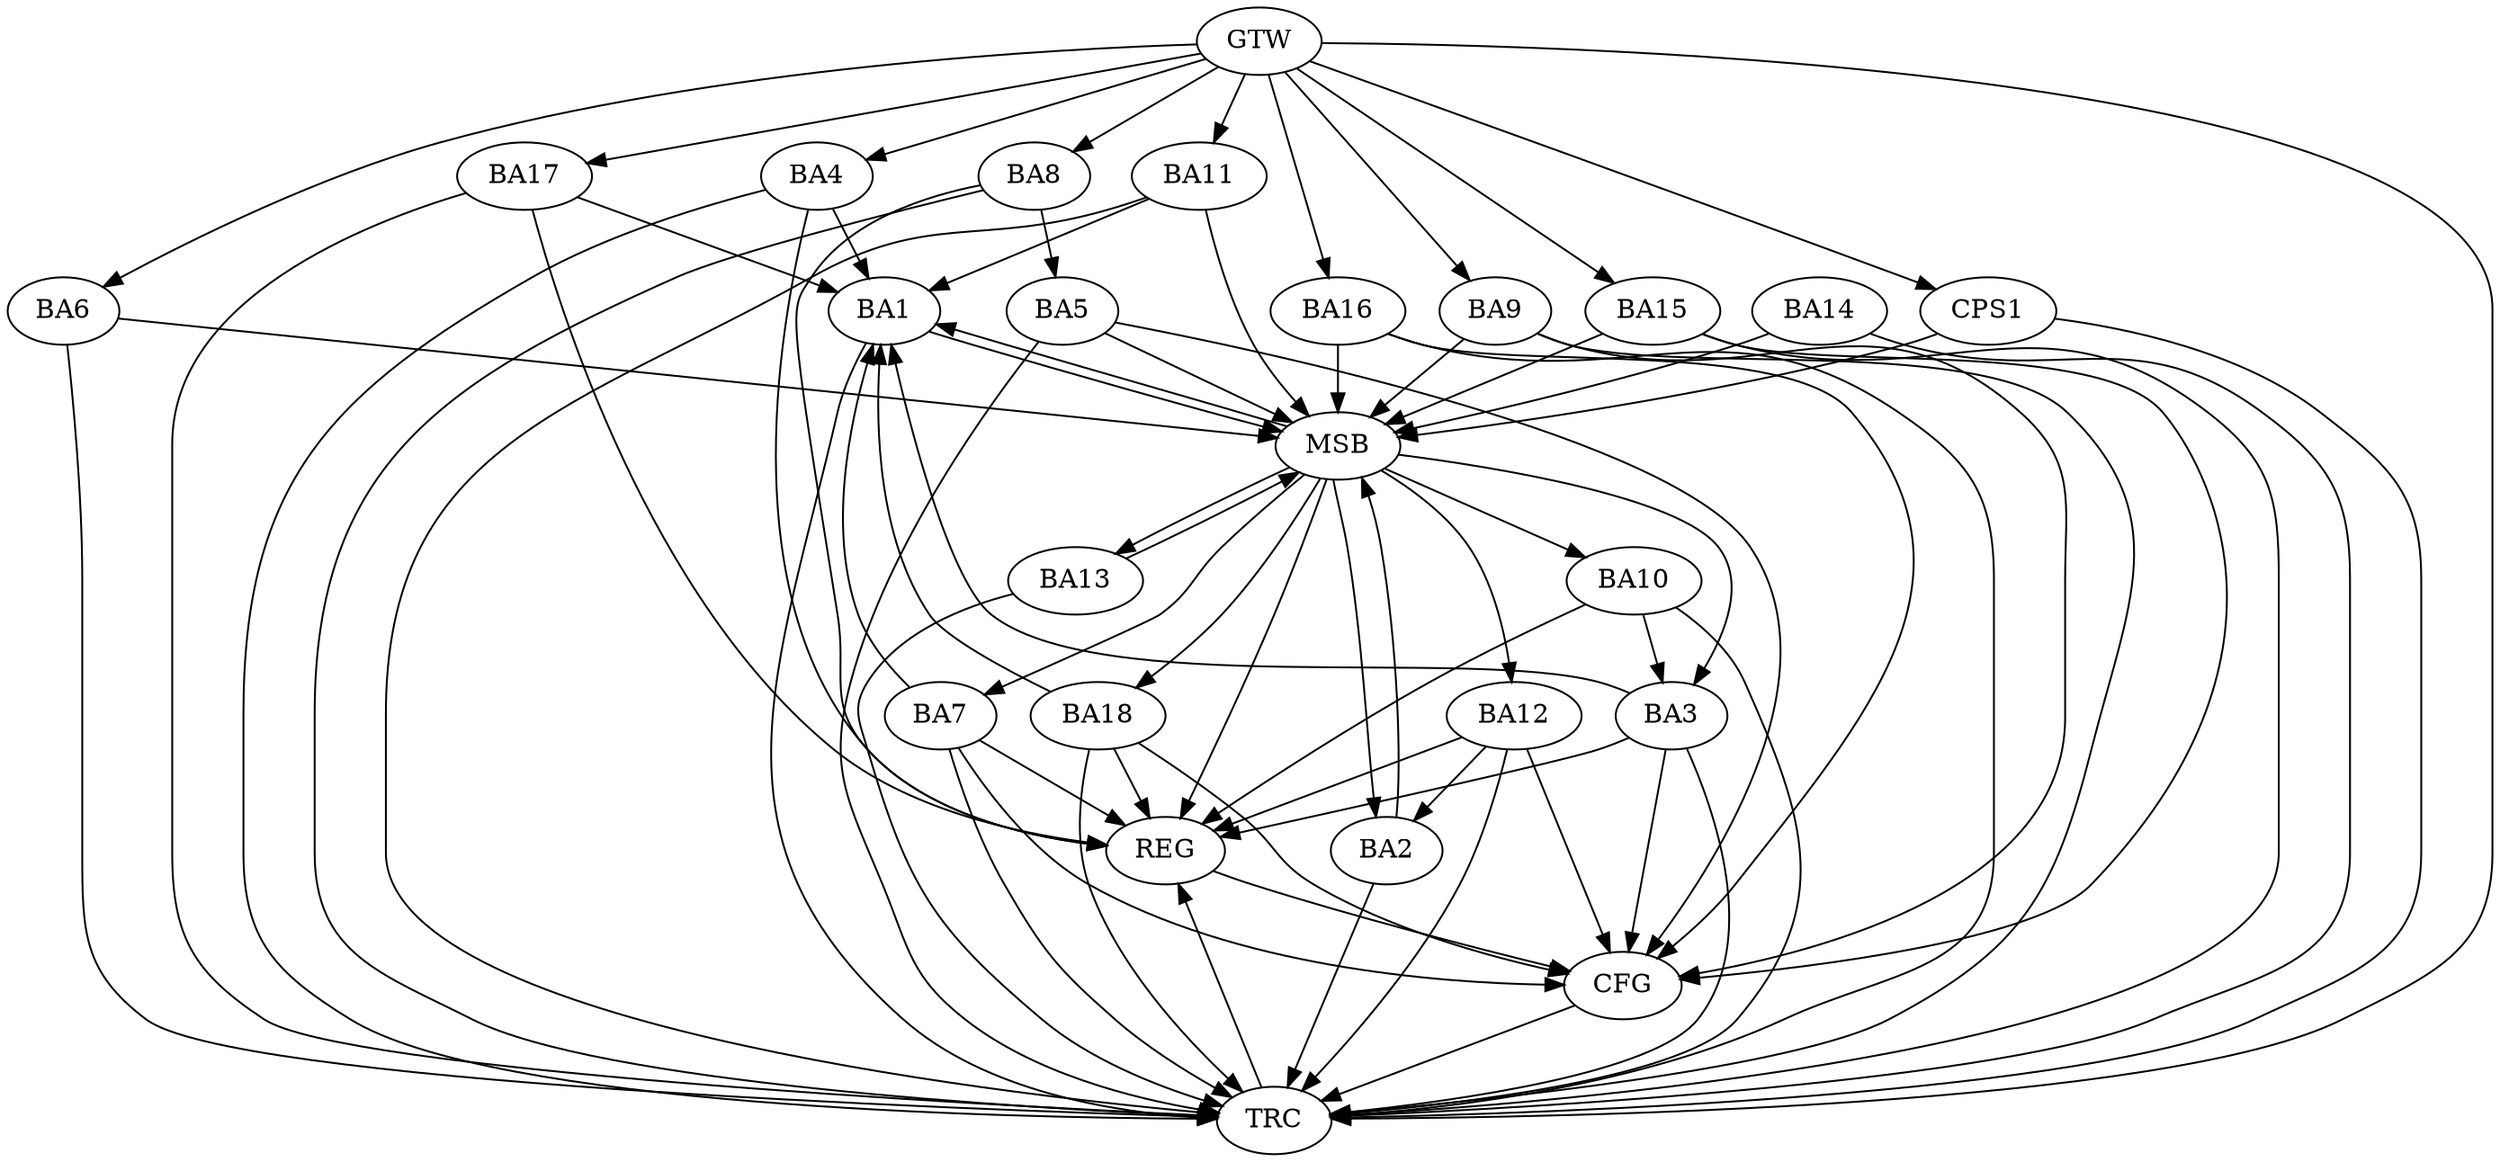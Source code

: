 strict digraph G {
  BA1 [ label="BA1" ];
  BA2 [ label="BA2" ];
  BA3 [ label="BA3" ];
  BA4 [ label="BA4" ];
  BA5 [ label="BA5" ];
  BA6 [ label="BA6" ];
  BA7 [ label="BA7" ];
  BA8 [ label="BA8" ];
  BA9 [ label="BA9" ];
  BA10 [ label="BA10" ];
  BA11 [ label="BA11" ];
  BA12 [ label="BA12" ];
  BA13 [ label="BA13" ];
  BA14 [ label="BA14" ];
  BA15 [ label="BA15" ];
  BA16 [ label="BA16" ];
  BA17 [ label="BA17" ];
  BA18 [ label="BA18" ];
  CPS1 [ label="CPS1" ];
  GTW [ label="GTW" ];
  REG [ label="REG" ];
  MSB [ label="MSB" ];
  CFG [ label="CFG" ];
  TRC [ label="TRC" ];
  BA3 -> BA1;
  BA4 -> BA1;
  BA7 -> BA1;
  BA8 -> BA5;
  BA10 -> BA3;
  BA12 -> BA2;
  BA17 -> BA1;
  GTW -> BA4;
  GTW -> BA6;
  GTW -> BA8;
  GTW -> BA9;
  GTW -> BA11;
  GTW -> BA15;
  GTW -> BA16;
  GTW -> BA17;
  GTW -> CPS1;
  BA3 -> REG;
  BA4 -> REG;
  BA7 -> REG;
  BA8 -> REG;
  BA10 -> REG;
  BA12 -> REG;
  BA17 -> REG;
  BA18 -> REG;
  BA1 -> MSB;
  MSB -> BA2;
  MSB -> REG;
  BA2 -> MSB;
  MSB -> BA1;
  BA5 -> MSB;
  BA6 -> MSB;
  BA9 -> MSB;
  MSB -> BA7;
  BA11 -> MSB;
  BA13 -> MSB;
  BA14 -> MSB;
  MSB -> BA10;
  BA15 -> MSB;
  MSB -> BA13;
  BA16 -> MSB;
  CPS1 -> MSB;
  MSB -> BA12;
  MSB -> BA18;
  MSB -> BA3;
  BA9 -> CFG;
  BA3 -> CFG;
  BA18 -> CFG;
  BA16 -> CFG;
  BA7 -> CFG;
  BA15 -> CFG;
  BA12 -> CFG;
  BA5 -> CFG;
  REG -> CFG;
  BA1 -> TRC;
  BA2 -> TRC;
  BA3 -> TRC;
  BA4 -> TRC;
  BA5 -> TRC;
  BA6 -> TRC;
  BA7 -> TRC;
  BA8 -> TRC;
  BA9 -> TRC;
  BA10 -> TRC;
  BA11 -> TRC;
  BA12 -> TRC;
  BA13 -> TRC;
  BA14 -> TRC;
  BA15 -> TRC;
  BA16 -> TRC;
  BA17 -> TRC;
  BA18 -> TRC;
  CPS1 -> TRC;
  GTW -> TRC;
  CFG -> TRC;
  TRC -> REG;
  BA18 -> BA1;
  BA11 -> BA1;
}
